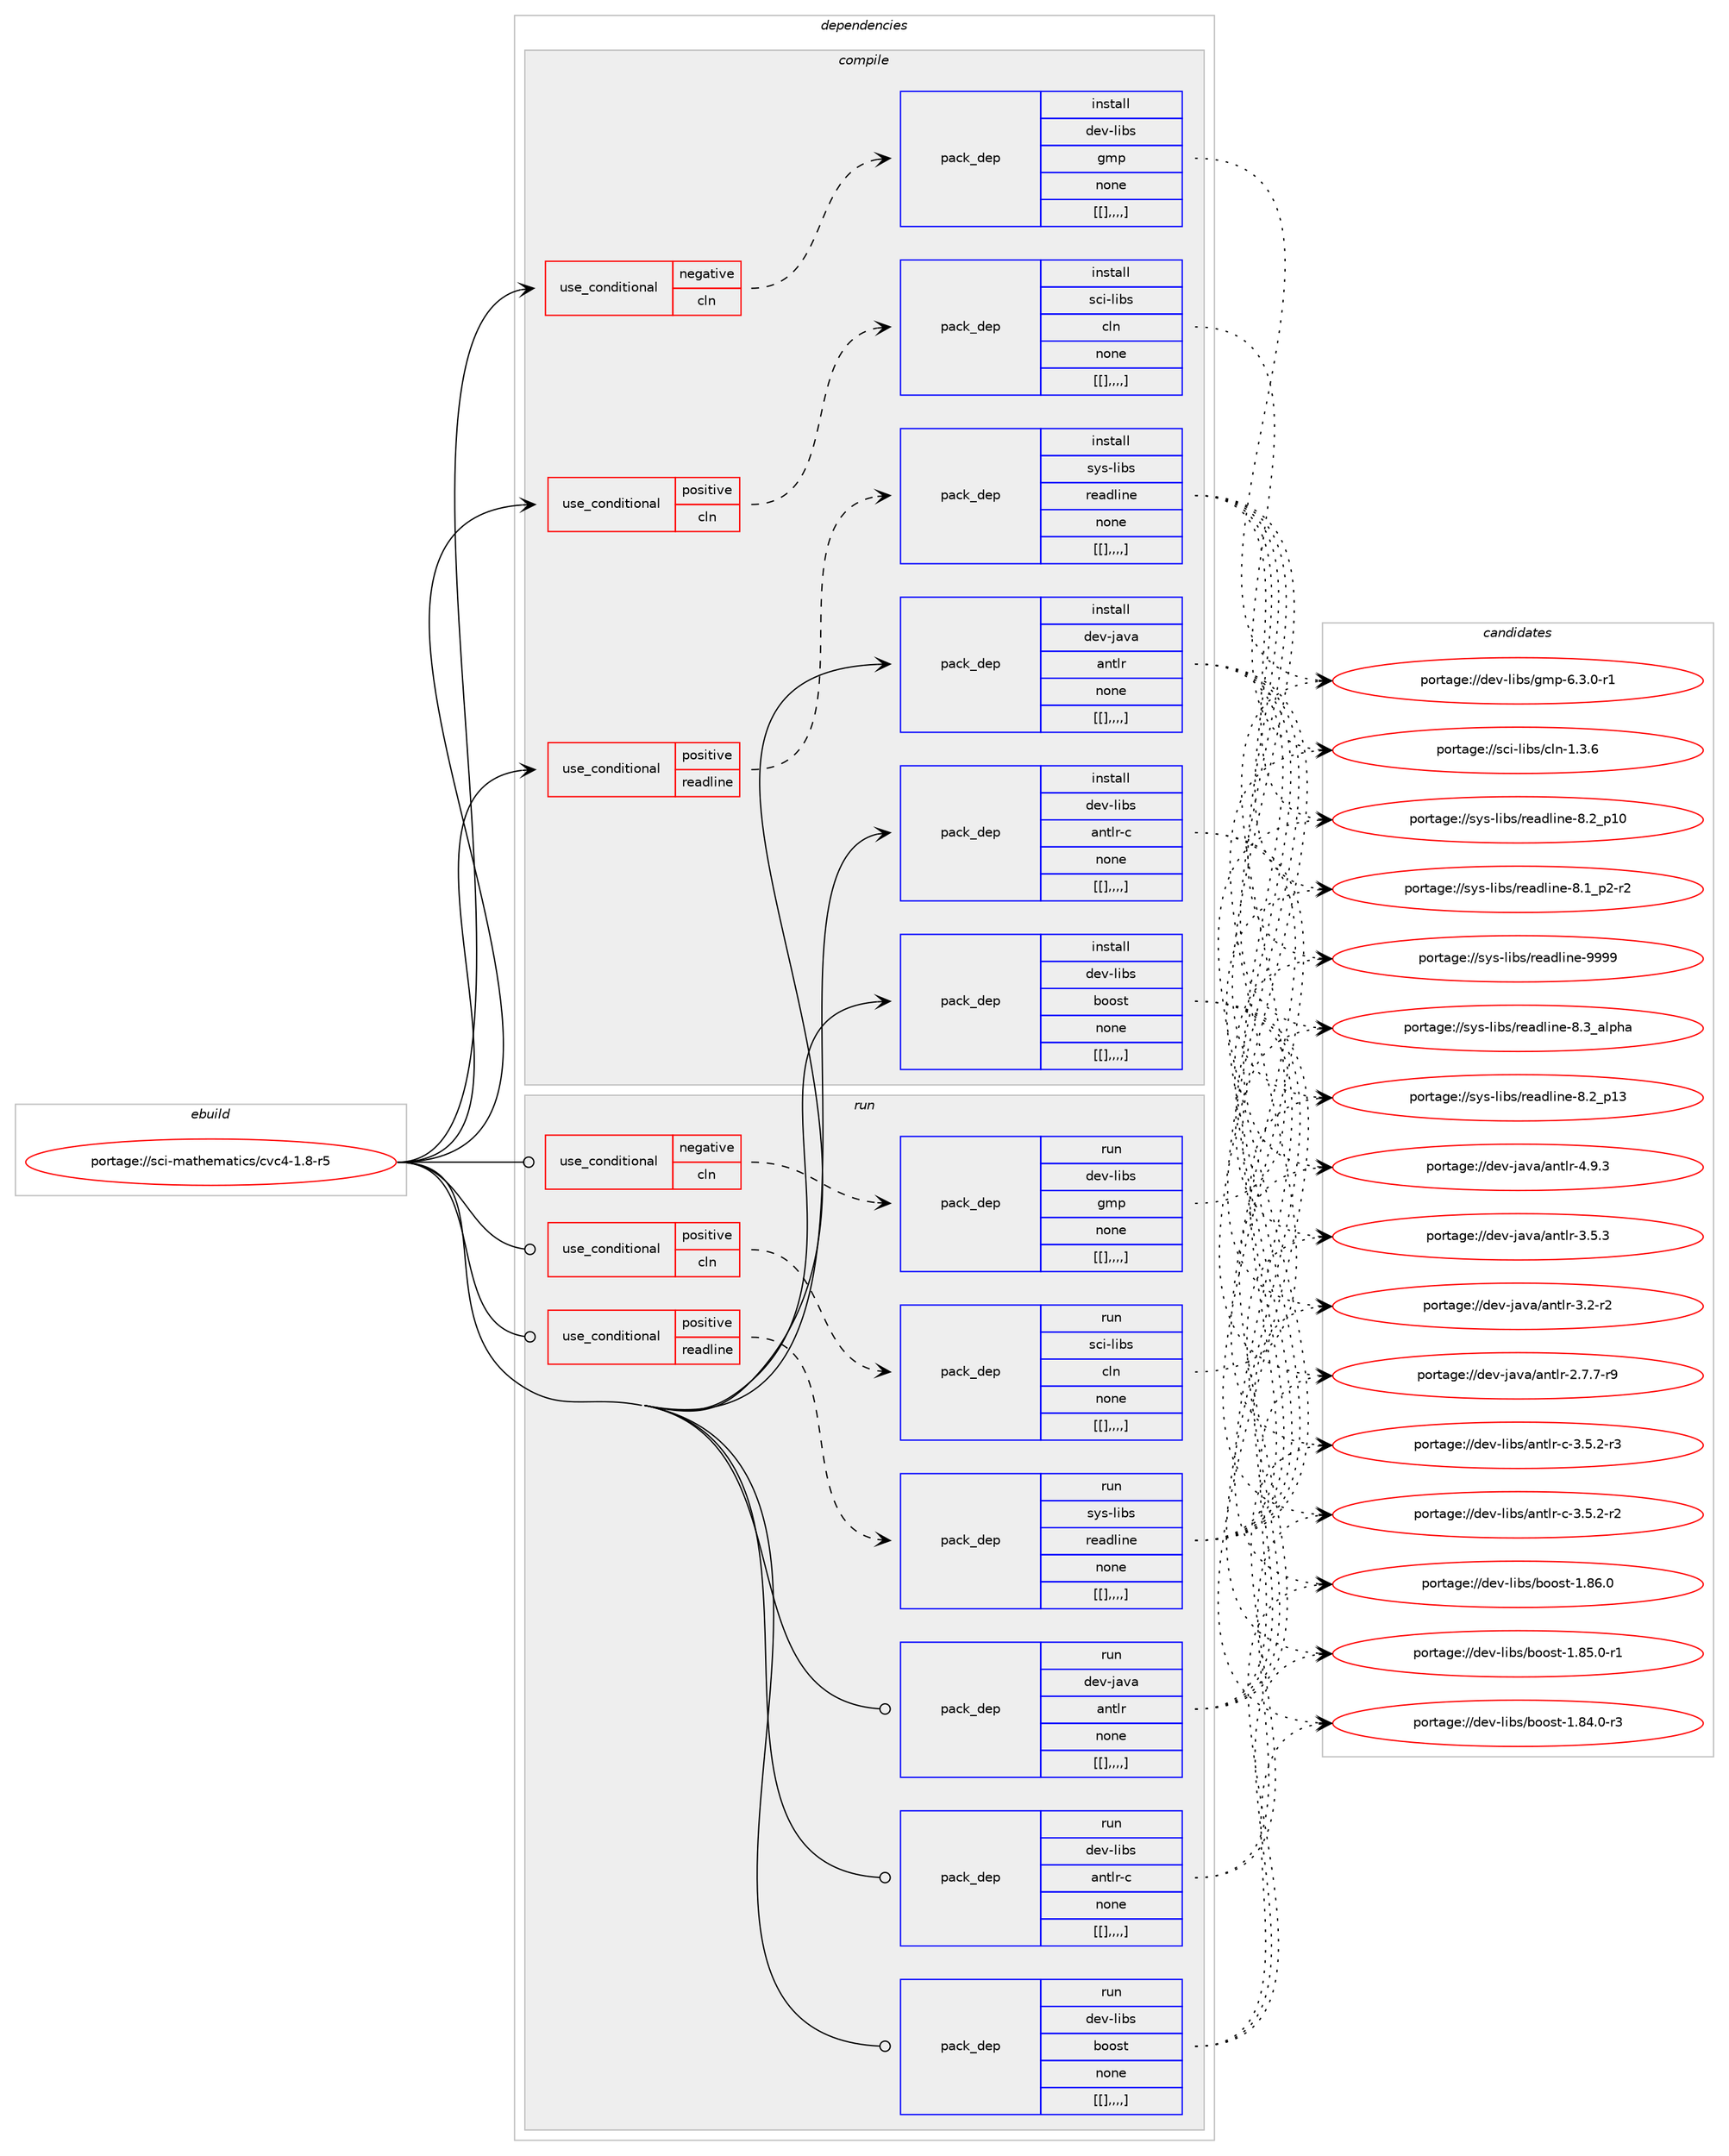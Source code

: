 digraph prolog {

# *************
# Graph options
# *************

newrank=true;
concentrate=true;
compound=true;
graph [rankdir=LR,fontname=Helvetica,fontsize=10,ranksep=1.5];#, ranksep=2.5, nodesep=0.2];
edge  [arrowhead=vee];
node  [fontname=Helvetica,fontsize=10];

# **********
# The ebuild
# **********

subgraph cluster_leftcol {
color=gray;
label=<<i>ebuild</i>>;
id [label="portage://sci-mathematics/cvc4-1.8-r5", color=red, width=4, href="../sci-mathematics/cvc4-1.8-r5.svg"];
}

# ****************
# The dependencies
# ****************

subgraph cluster_midcol {
color=gray;
label=<<i>dependencies</i>>;
subgraph cluster_compile {
fillcolor="#eeeeee";
style=filled;
label=<<i>compile</i>>;
subgraph cond112083 {
dependency423813 [label=<<TABLE BORDER="0" CELLBORDER="1" CELLSPACING="0" CELLPADDING="4"><TR><TD ROWSPAN="3" CELLPADDING="10">use_conditional</TD></TR><TR><TD>negative</TD></TR><TR><TD>cln</TD></TR></TABLE>>, shape=none, color=red];
subgraph pack308720 {
dependency423814 [label=<<TABLE BORDER="0" CELLBORDER="1" CELLSPACING="0" CELLPADDING="4" WIDTH="220"><TR><TD ROWSPAN="6" CELLPADDING="30">pack_dep</TD></TR><TR><TD WIDTH="110">install</TD></TR><TR><TD>dev-libs</TD></TR><TR><TD>gmp</TD></TR><TR><TD>none</TD></TR><TR><TD>[[],,,,]</TD></TR></TABLE>>, shape=none, color=blue];
}
dependency423813:e -> dependency423814:w [weight=20,style="dashed",arrowhead="vee"];
}
id:e -> dependency423813:w [weight=20,style="solid",arrowhead="vee"];
subgraph cond112084 {
dependency423815 [label=<<TABLE BORDER="0" CELLBORDER="1" CELLSPACING="0" CELLPADDING="4"><TR><TD ROWSPAN="3" CELLPADDING="10">use_conditional</TD></TR><TR><TD>positive</TD></TR><TR><TD>cln</TD></TR></TABLE>>, shape=none, color=red];
subgraph pack308721 {
dependency423816 [label=<<TABLE BORDER="0" CELLBORDER="1" CELLSPACING="0" CELLPADDING="4" WIDTH="220"><TR><TD ROWSPAN="6" CELLPADDING="30">pack_dep</TD></TR><TR><TD WIDTH="110">install</TD></TR><TR><TD>sci-libs</TD></TR><TR><TD>cln</TD></TR><TR><TD>none</TD></TR><TR><TD>[[],,,,]</TD></TR></TABLE>>, shape=none, color=blue];
}
dependency423815:e -> dependency423816:w [weight=20,style="dashed",arrowhead="vee"];
}
id:e -> dependency423815:w [weight=20,style="solid",arrowhead="vee"];
subgraph cond112085 {
dependency423817 [label=<<TABLE BORDER="0" CELLBORDER="1" CELLSPACING="0" CELLPADDING="4"><TR><TD ROWSPAN="3" CELLPADDING="10">use_conditional</TD></TR><TR><TD>positive</TD></TR><TR><TD>readline</TD></TR></TABLE>>, shape=none, color=red];
subgraph pack308722 {
dependency423818 [label=<<TABLE BORDER="0" CELLBORDER="1" CELLSPACING="0" CELLPADDING="4" WIDTH="220"><TR><TD ROWSPAN="6" CELLPADDING="30">pack_dep</TD></TR><TR><TD WIDTH="110">install</TD></TR><TR><TD>sys-libs</TD></TR><TR><TD>readline</TD></TR><TR><TD>none</TD></TR><TR><TD>[[],,,,]</TD></TR></TABLE>>, shape=none, color=blue];
}
dependency423817:e -> dependency423818:w [weight=20,style="dashed",arrowhead="vee"];
}
id:e -> dependency423817:w [weight=20,style="solid",arrowhead="vee"];
subgraph pack308723 {
dependency423819 [label=<<TABLE BORDER="0" CELLBORDER="1" CELLSPACING="0" CELLPADDING="4" WIDTH="220"><TR><TD ROWSPAN="6" CELLPADDING="30">pack_dep</TD></TR><TR><TD WIDTH="110">install</TD></TR><TR><TD>dev-java</TD></TR><TR><TD>antlr</TD></TR><TR><TD>none</TD></TR><TR><TD>[[],,,,]</TD></TR></TABLE>>, shape=none, color=blue];
}
id:e -> dependency423819:w [weight=20,style="solid",arrowhead="vee"];
subgraph pack308724 {
dependency423820 [label=<<TABLE BORDER="0" CELLBORDER="1" CELLSPACING="0" CELLPADDING="4" WIDTH="220"><TR><TD ROWSPAN="6" CELLPADDING="30">pack_dep</TD></TR><TR><TD WIDTH="110">install</TD></TR><TR><TD>dev-libs</TD></TR><TR><TD>antlr-c</TD></TR><TR><TD>none</TD></TR><TR><TD>[[],,,,]</TD></TR></TABLE>>, shape=none, color=blue];
}
id:e -> dependency423820:w [weight=20,style="solid",arrowhead="vee"];
subgraph pack308725 {
dependency423821 [label=<<TABLE BORDER="0" CELLBORDER="1" CELLSPACING="0" CELLPADDING="4" WIDTH="220"><TR><TD ROWSPAN="6" CELLPADDING="30">pack_dep</TD></TR><TR><TD WIDTH="110">install</TD></TR><TR><TD>dev-libs</TD></TR><TR><TD>boost</TD></TR><TR><TD>none</TD></TR><TR><TD>[[],,,,]</TD></TR></TABLE>>, shape=none, color=blue];
}
id:e -> dependency423821:w [weight=20,style="solid",arrowhead="vee"];
}
subgraph cluster_compileandrun {
fillcolor="#eeeeee";
style=filled;
label=<<i>compile and run</i>>;
}
subgraph cluster_run {
fillcolor="#eeeeee";
style=filled;
label=<<i>run</i>>;
subgraph cond112086 {
dependency423822 [label=<<TABLE BORDER="0" CELLBORDER="1" CELLSPACING="0" CELLPADDING="4"><TR><TD ROWSPAN="3" CELLPADDING="10">use_conditional</TD></TR><TR><TD>negative</TD></TR><TR><TD>cln</TD></TR></TABLE>>, shape=none, color=red];
subgraph pack308726 {
dependency423823 [label=<<TABLE BORDER="0" CELLBORDER="1" CELLSPACING="0" CELLPADDING="4" WIDTH="220"><TR><TD ROWSPAN="6" CELLPADDING="30">pack_dep</TD></TR><TR><TD WIDTH="110">run</TD></TR><TR><TD>dev-libs</TD></TR><TR><TD>gmp</TD></TR><TR><TD>none</TD></TR><TR><TD>[[],,,,]</TD></TR></TABLE>>, shape=none, color=blue];
}
dependency423822:e -> dependency423823:w [weight=20,style="dashed",arrowhead="vee"];
}
id:e -> dependency423822:w [weight=20,style="solid",arrowhead="odot"];
subgraph cond112087 {
dependency423824 [label=<<TABLE BORDER="0" CELLBORDER="1" CELLSPACING="0" CELLPADDING="4"><TR><TD ROWSPAN="3" CELLPADDING="10">use_conditional</TD></TR><TR><TD>positive</TD></TR><TR><TD>cln</TD></TR></TABLE>>, shape=none, color=red];
subgraph pack308727 {
dependency423825 [label=<<TABLE BORDER="0" CELLBORDER="1" CELLSPACING="0" CELLPADDING="4" WIDTH="220"><TR><TD ROWSPAN="6" CELLPADDING="30">pack_dep</TD></TR><TR><TD WIDTH="110">run</TD></TR><TR><TD>sci-libs</TD></TR><TR><TD>cln</TD></TR><TR><TD>none</TD></TR><TR><TD>[[],,,,]</TD></TR></TABLE>>, shape=none, color=blue];
}
dependency423824:e -> dependency423825:w [weight=20,style="dashed",arrowhead="vee"];
}
id:e -> dependency423824:w [weight=20,style="solid",arrowhead="odot"];
subgraph cond112088 {
dependency423826 [label=<<TABLE BORDER="0" CELLBORDER="1" CELLSPACING="0" CELLPADDING="4"><TR><TD ROWSPAN="3" CELLPADDING="10">use_conditional</TD></TR><TR><TD>positive</TD></TR><TR><TD>readline</TD></TR></TABLE>>, shape=none, color=red];
subgraph pack308728 {
dependency423827 [label=<<TABLE BORDER="0" CELLBORDER="1" CELLSPACING="0" CELLPADDING="4" WIDTH="220"><TR><TD ROWSPAN="6" CELLPADDING="30">pack_dep</TD></TR><TR><TD WIDTH="110">run</TD></TR><TR><TD>sys-libs</TD></TR><TR><TD>readline</TD></TR><TR><TD>none</TD></TR><TR><TD>[[],,,,]</TD></TR></TABLE>>, shape=none, color=blue];
}
dependency423826:e -> dependency423827:w [weight=20,style="dashed",arrowhead="vee"];
}
id:e -> dependency423826:w [weight=20,style="solid",arrowhead="odot"];
subgraph pack308729 {
dependency423828 [label=<<TABLE BORDER="0" CELLBORDER="1" CELLSPACING="0" CELLPADDING="4" WIDTH="220"><TR><TD ROWSPAN="6" CELLPADDING="30">pack_dep</TD></TR><TR><TD WIDTH="110">run</TD></TR><TR><TD>dev-java</TD></TR><TR><TD>antlr</TD></TR><TR><TD>none</TD></TR><TR><TD>[[],,,,]</TD></TR></TABLE>>, shape=none, color=blue];
}
id:e -> dependency423828:w [weight=20,style="solid",arrowhead="odot"];
subgraph pack308730 {
dependency423829 [label=<<TABLE BORDER="0" CELLBORDER="1" CELLSPACING="0" CELLPADDING="4" WIDTH="220"><TR><TD ROWSPAN="6" CELLPADDING="30">pack_dep</TD></TR><TR><TD WIDTH="110">run</TD></TR><TR><TD>dev-libs</TD></TR><TR><TD>antlr-c</TD></TR><TR><TD>none</TD></TR><TR><TD>[[],,,,]</TD></TR></TABLE>>, shape=none, color=blue];
}
id:e -> dependency423829:w [weight=20,style="solid",arrowhead="odot"];
subgraph pack308731 {
dependency423830 [label=<<TABLE BORDER="0" CELLBORDER="1" CELLSPACING="0" CELLPADDING="4" WIDTH="220"><TR><TD ROWSPAN="6" CELLPADDING="30">pack_dep</TD></TR><TR><TD WIDTH="110">run</TD></TR><TR><TD>dev-libs</TD></TR><TR><TD>boost</TD></TR><TR><TD>none</TD></TR><TR><TD>[[],,,,]</TD></TR></TABLE>>, shape=none, color=blue];
}
id:e -> dependency423830:w [weight=20,style="solid",arrowhead="odot"];
}
}

# **************
# The candidates
# **************

subgraph cluster_choices {
rank=same;
color=gray;
label=<<i>candidates</i>>;

subgraph choice308720 {
color=black;
nodesep=1;
choice1001011184510810598115471031091124554465146484511449 [label="portage://dev-libs/gmp-6.3.0-r1", color=red, width=4,href="../dev-libs/gmp-6.3.0-r1.svg"];
dependency423814:e -> choice1001011184510810598115471031091124554465146484511449:w [style=dotted,weight="100"];
}
subgraph choice308721 {
color=black;
nodesep=1;
choice1159910545108105981154799108110454946514654 [label="portage://sci-libs/cln-1.3.6", color=red, width=4,href="../sci-libs/cln-1.3.6.svg"];
dependency423816:e -> choice1159910545108105981154799108110454946514654:w [style=dotted,weight="100"];
}
subgraph choice308722 {
color=black;
nodesep=1;
choice115121115451081059811547114101971001081051101014557575757 [label="portage://sys-libs/readline-9999", color=red, width=4,href="../sys-libs/readline-9999.svg"];
choice1151211154510810598115471141019710010810511010145564651959710811210497 [label="portage://sys-libs/readline-8.3_alpha", color=red, width=4,href="../sys-libs/readline-8.3_alpha.svg"];
choice1151211154510810598115471141019710010810511010145564650951124951 [label="portage://sys-libs/readline-8.2_p13", color=red, width=4,href="../sys-libs/readline-8.2_p13.svg"];
choice1151211154510810598115471141019710010810511010145564650951124948 [label="portage://sys-libs/readline-8.2_p10", color=red, width=4,href="../sys-libs/readline-8.2_p10.svg"];
choice115121115451081059811547114101971001081051101014556464995112504511450 [label="portage://sys-libs/readline-8.1_p2-r2", color=red, width=4,href="../sys-libs/readline-8.1_p2-r2.svg"];
dependency423818:e -> choice115121115451081059811547114101971001081051101014557575757:w [style=dotted,weight="100"];
dependency423818:e -> choice1151211154510810598115471141019710010810511010145564651959710811210497:w [style=dotted,weight="100"];
dependency423818:e -> choice1151211154510810598115471141019710010810511010145564650951124951:w [style=dotted,weight="100"];
dependency423818:e -> choice1151211154510810598115471141019710010810511010145564650951124948:w [style=dotted,weight="100"];
dependency423818:e -> choice115121115451081059811547114101971001081051101014556464995112504511450:w [style=dotted,weight="100"];
}
subgraph choice308723 {
color=black;
nodesep=1;
choice1001011184510697118974797110116108114455246574651 [label="portage://dev-java/antlr-4.9.3", color=red, width=4,href="../dev-java/antlr-4.9.3.svg"];
choice1001011184510697118974797110116108114455146534651 [label="portage://dev-java/antlr-3.5.3", color=red, width=4,href="../dev-java/antlr-3.5.3.svg"];
choice1001011184510697118974797110116108114455146504511450 [label="portage://dev-java/antlr-3.2-r2", color=red, width=4,href="../dev-java/antlr-3.2-r2.svg"];
choice10010111845106971189747971101161081144550465546554511457 [label="portage://dev-java/antlr-2.7.7-r9", color=red, width=4,href="../dev-java/antlr-2.7.7-r9.svg"];
dependency423819:e -> choice1001011184510697118974797110116108114455246574651:w [style=dotted,weight="100"];
dependency423819:e -> choice1001011184510697118974797110116108114455146534651:w [style=dotted,weight="100"];
dependency423819:e -> choice1001011184510697118974797110116108114455146504511450:w [style=dotted,weight="100"];
dependency423819:e -> choice10010111845106971189747971101161081144550465546554511457:w [style=dotted,weight="100"];
}
subgraph choice308724 {
color=black;
nodesep=1;
choice1001011184510810598115479711011610811445994551465346504511451 [label="portage://dev-libs/antlr-c-3.5.2-r3", color=red, width=4,href="../dev-libs/antlr-c-3.5.2-r3.svg"];
choice1001011184510810598115479711011610811445994551465346504511450 [label="portage://dev-libs/antlr-c-3.5.2-r2", color=red, width=4,href="../dev-libs/antlr-c-3.5.2-r2.svg"];
dependency423820:e -> choice1001011184510810598115479711011610811445994551465346504511451:w [style=dotted,weight="100"];
dependency423820:e -> choice1001011184510810598115479711011610811445994551465346504511450:w [style=dotted,weight="100"];
}
subgraph choice308725 {
color=black;
nodesep=1;
choice1001011184510810598115479811111111511645494656544648 [label="portage://dev-libs/boost-1.86.0", color=red, width=4,href="../dev-libs/boost-1.86.0.svg"];
choice10010111845108105981154798111111115116454946565346484511449 [label="portage://dev-libs/boost-1.85.0-r1", color=red, width=4,href="../dev-libs/boost-1.85.0-r1.svg"];
choice10010111845108105981154798111111115116454946565246484511451 [label="portage://dev-libs/boost-1.84.0-r3", color=red, width=4,href="../dev-libs/boost-1.84.0-r3.svg"];
dependency423821:e -> choice1001011184510810598115479811111111511645494656544648:w [style=dotted,weight="100"];
dependency423821:e -> choice10010111845108105981154798111111115116454946565346484511449:w [style=dotted,weight="100"];
dependency423821:e -> choice10010111845108105981154798111111115116454946565246484511451:w [style=dotted,weight="100"];
}
subgraph choice308726 {
color=black;
nodesep=1;
choice1001011184510810598115471031091124554465146484511449 [label="portage://dev-libs/gmp-6.3.0-r1", color=red, width=4,href="../dev-libs/gmp-6.3.0-r1.svg"];
dependency423823:e -> choice1001011184510810598115471031091124554465146484511449:w [style=dotted,weight="100"];
}
subgraph choice308727 {
color=black;
nodesep=1;
choice1159910545108105981154799108110454946514654 [label="portage://sci-libs/cln-1.3.6", color=red, width=4,href="../sci-libs/cln-1.3.6.svg"];
dependency423825:e -> choice1159910545108105981154799108110454946514654:w [style=dotted,weight="100"];
}
subgraph choice308728 {
color=black;
nodesep=1;
choice115121115451081059811547114101971001081051101014557575757 [label="portage://sys-libs/readline-9999", color=red, width=4,href="../sys-libs/readline-9999.svg"];
choice1151211154510810598115471141019710010810511010145564651959710811210497 [label="portage://sys-libs/readline-8.3_alpha", color=red, width=4,href="../sys-libs/readline-8.3_alpha.svg"];
choice1151211154510810598115471141019710010810511010145564650951124951 [label="portage://sys-libs/readline-8.2_p13", color=red, width=4,href="../sys-libs/readline-8.2_p13.svg"];
choice1151211154510810598115471141019710010810511010145564650951124948 [label="portage://sys-libs/readline-8.2_p10", color=red, width=4,href="../sys-libs/readline-8.2_p10.svg"];
choice115121115451081059811547114101971001081051101014556464995112504511450 [label="portage://sys-libs/readline-8.1_p2-r2", color=red, width=4,href="../sys-libs/readline-8.1_p2-r2.svg"];
dependency423827:e -> choice115121115451081059811547114101971001081051101014557575757:w [style=dotted,weight="100"];
dependency423827:e -> choice1151211154510810598115471141019710010810511010145564651959710811210497:w [style=dotted,weight="100"];
dependency423827:e -> choice1151211154510810598115471141019710010810511010145564650951124951:w [style=dotted,weight="100"];
dependency423827:e -> choice1151211154510810598115471141019710010810511010145564650951124948:w [style=dotted,weight="100"];
dependency423827:e -> choice115121115451081059811547114101971001081051101014556464995112504511450:w [style=dotted,weight="100"];
}
subgraph choice308729 {
color=black;
nodesep=1;
choice1001011184510697118974797110116108114455246574651 [label="portage://dev-java/antlr-4.9.3", color=red, width=4,href="../dev-java/antlr-4.9.3.svg"];
choice1001011184510697118974797110116108114455146534651 [label="portage://dev-java/antlr-3.5.3", color=red, width=4,href="../dev-java/antlr-3.5.3.svg"];
choice1001011184510697118974797110116108114455146504511450 [label="portage://dev-java/antlr-3.2-r2", color=red, width=4,href="../dev-java/antlr-3.2-r2.svg"];
choice10010111845106971189747971101161081144550465546554511457 [label="portage://dev-java/antlr-2.7.7-r9", color=red, width=4,href="../dev-java/antlr-2.7.7-r9.svg"];
dependency423828:e -> choice1001011184510697118974797110116108114455246574651:w [style=dotted,weight="100"];
dependency423828:e -> choice1001011184510697118974797110116108114455146534651:w [style=dotted,weight="100"];
dependency423828:e -> choice1001011184510697118974797110116108114455146504511450:w [style=dotted,weight="100"];
dependency423828:e -> choice10010111845106971189747971101161081144550465546554511457:w [style=dotted,weight="100"];
}
subgraph choice308730 {
color=black;
nodesep=1;
choice1001011184510810598115479711011610811445994551465346504511451 [label="portage://dev-libs/antlr-c-3.5.2-r3", color=red, width=4,href="../dev-libs/antlr-c-3.5.2-r3.svg"];
choice1001011184510810598115479711011610811445994551465346504511450 [label="portage://dev-libs/antlr-c-3.5.2-r2", color=red, width=4,href="../dev-libs/antlr-c-3.5.2-r2.svg"];
dependency423829:e -> choice1001011184510810598115479711011610811445994551465346504511451:w [style=dotted,weight="100"];
dependency423829:e -> choice1001011184510810598115479711011610811445994551465346504511450:w [style=dotted,weight="100"];
}
subgraph choice308731 {
color=black;
nodesep=1;
choice1001011184510810598115479811111111511645494656544648 [label="portage://dev-libs/boost-1.86.0", color=red, width=4,href="../dev-libs/boost-1.86.0.svg"];
choice10010111845108105981154798111111115116454946565346484511449 [label="portage://dev-libs/boost-1.85.0-r1", color=red, width=4,href="../dev-libs/boost-1.85.0-r1.svg"];
choice10010111845108105981154798111111115116454946565246484511451 [label="portage://dev-libs/boost-1.84.0-r3", color=red, width=4,href="../dev-libs/boost-1.84.0-r3.svg"];
dependency423830:e -> choice1001011184510810598115479811111111511645494656544648:w [style=dotted,weight="100"];
dependency423830:e -> choice10010111845108105981154798111111115116454946565346484511449:w [style=dotted,weight="100"];
dependency423830:e -> choice10010111845108105981154798111111115116454946565246484511451:w [style=dotted,weight="100"];
}
}

}

